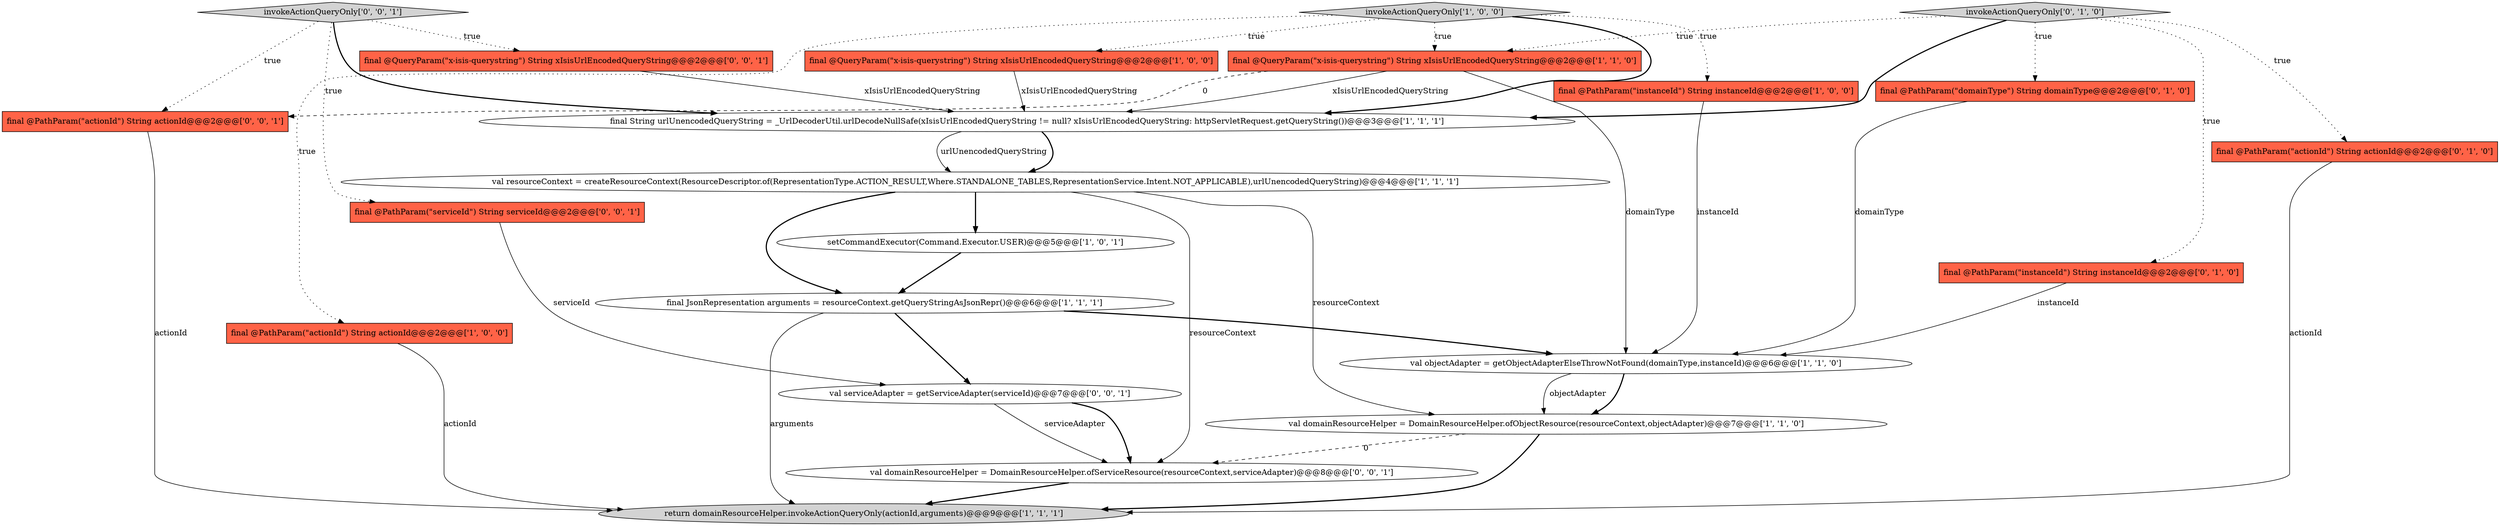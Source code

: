 digraph {
11 [style = filled, label = "invokeActionQueryOnly['1', '0', '0']", fillcolor = lightgray, shape = diamond image = "AAA0AAABBB1BBB"];
18 [style = filled, label = "invokeActionQueryOnly['0', '0', '1']", fillcolor = lightgray, shape = diamond image = "AAA0AAABBB3BBB"];
17 [style = filled, label = "val serviceAdapter = getServiceAdapter(serviceId)@@@7@@@['0', '0', '1']", fillcolor = white, shape = ellipse image = "AAA0AAABBB3BBB"];
4 [style = filled, label = "return domainResourceHelper.invokeActionQueryOnly(actionId,arguments)@@@9@@@['1', '1', '1']", fillcolor = lightgray, shape = ellipse image = "AAA0AAABBB1BBB"];
7 [style = filled, label = "val domainResourceHelper = DomainResourceHelper.ofObjectResource(resourceContext,objectAdapter)@@@7@@@['1', '1', '0']", fillcolor = white, shape = ellipse image = "AAA0AAABBB1BBB"];
20 [style = filled, label = "final @QueryParam(\"x-isis-querystring\") String xIsisUrlEncodedQueryString@@@2@@@['0', '0', '1']", fillcolor = tomato, shape = box image = "AAA0AAABBB3BBB"];
10 [style = filled, label = "final @QueryParam(\"x-isis-querystring\") String xIsisUrlEncodedQueryString@@@2@@@['1', '1', '0']", fillcolor = tomato, shape = box image = "AAA0AAABBB1BBB"];
12 [style = filled, label = "final @PathParam(\"domainType\") String domainType@@@2@@@['0', '1', '0']", fillcolor = tomato, shape = box image = "AAA0AAABBB2BBB"];
21 [style = filled, label = "final @PathParam(\"actionId\") String actionId@@@2@@@['0', '0', '1']", fillcolor = tomato, shape = box image = "AAA0AAABBB3BBB"];
5 [style = filled, label = "final @PathParam(\"actionId\") String actionId@@@2@@@['1', '0', '0']", fillcolor = tomato, shape = box image = "AAA0AAABBB1BBB"];
14 [style = filled, label = "final @PathParam(\"actionId\") String actionId@@@2@@@['0', '1', '0']", fillcolor = tomato, shape = box image = "AAA0AAABBB2BBB"];
1 [style = filled, label = "setCommandExecutor(Command.Executor.USER)@@@5@@@['1', '0', '1']", fillcolor = white, shape = ellipse image = "AAA0AAABBB1BBB"];
6 [style = filled, label = "final JsonRepresentation arguments = resourceContext.getQueryStringAsJsonRepr()@@@6@@@['1', '1', '1']", fillcolor = white, shape = ellipse image = "AAA0AAABBB1BBB"];
3 [style = filled, label = "final String urlUnencodedQueryString = _UrlDecoderUtil.urlDecodeNullSafe(xIsisUrlEncodedQueryString != null? xIsisUrlEncodedQueryString: httpServletRequest.getQueryString())@@@3@@@['1', '1', '1']", fillcolor = white, shape = ellipse image = "AAA0AAABBB1BBB"];
13 [style = filled, label = "final @PathParam(\"instanceId\") String instanceId@@@2@@@['0', '1', '0']", fillcolor = tomato, shape = box image = "AAA0AAABBB2BBB"];
2 [style = filled, label = "final @PathParam(\"instanceId\") String instanceId@@@2@@@['1', '0', '0']", fillcolor = tomato, shape = box image = "AAA0AAABBB1BBB"];
15 [style = filled, label = "invokeActionQueryOnly['0', '1', '0']", fillcolor = lightgray, shape = diamond image = "AAA0AAABBB2BBB"];
19 [style = filled, label = "val domainResourceHelper = DomainResourceHelper.ofServiceResource(resourceContext,serviceAdapter)@@@8@@@['0', '0', '1']", fillcolor = white, shape = ellipse image = "AAA0AAABBB3BBB"];
16 [style = filled, label = "final @PathParam(\"serviceId\") String serviceId@@@2@@@['0', '0', '1']", fillcolor = tomato, shape = box image = "AAA0AAABBB3BBB"];
0 [style = filled, label = "val resourceContext = createResourceContext(ResourceDescriptor.of(RepresentationType.ACTION_RESULT,Where.STANDALONE_TABLES,RepresentationService.Intent.NOT_APPLICABLE),urlUnencodedQueryString)@@@4@@@['1', '1', '1']", fillcolor = white, shape = ellipse image = "AAA0AAABBB1BBB"];
8 [style = filled, label = "final @QueryParam(\"x-isis-querystring\") String xIsisUrlEncodedQueryString@@@2@@@['1', '0', '0']", fillcolor = tomato, shape = box image = "AAA0AAABBB1BBB"];
9 [style = filled, label = "val objectAdapter = getObjectAdapterElseThrowNotFound(domainType,instanceId)@@@6@@@['1', '1', '0']", fillcolor = white, shape = ellipse image = "AAA0AAABBB1BBB"];
6->17 [style = bold, label=""];
12->9 [style = solid, label="domainType"];
18->3 [style = bold, label=""];
5->4 [style = solid, label="actionId"];
0->19 [style = solid, label="resourceContext"];
20->3 [style = solid, label="xIsisUrlEncodedQueryString"];
10->21 [style = dashed, label="0"];
2->9 [style = solid, label="instanceId"];
18->16 [style = dotted, label="true"];
0->6 [style = bold, label=""];
11->10 [style = dotted, label="true"];
10->9 [style = solid, label="domainType"];
18->21 [style = dotted, label="true"];
16->17 [style = solid, label="serviceId"];
15->10 [style = dotted, label="true"];
11->5 [style = dotted, label="true"];
10->3 [style = solid, label="xIsisUrlEncodedQueryString"];
7->4 [style = bold, label=""];
18->20 [style = dotted, label="true"];
15->14 [style = dotted, label="true"];
17->19 [style = solid, label="serviceAdapter"];
8->3 [style = solid, label="xIsisUrlEncodedQueryString"];
9->7 [style = bold, label=""];
15->3 [style = bold, label=""];
17->19 [style = bold, label=""];
0->7 [style = solid, label="resourceContext"];
3->0 [style = bold, label=""];
15->13 [style = dotted, label="true"];
21->4 [style = solid, label="actionId"];
11->2 [style = dotted, label="true"];
1->6 [style = bold, label=""];
14->4 [style = solid, label="actionId"];
11->3 [style = bold, label=""];
7->19 [style = dashed, label="0"];
0->1 [style = bold, label=""];
9->7 [style = solid, label="objectAdapter"];
15->12 [style = dotted, label="true"];
6->4 [style = solid, label="arguments"];
11->8 [style = dotted, label="true"];
3->0 [style = solid, label="urlUnencodedQueryString"];
19->4 [style = bold, label=""];
6->9 [style = bold, label=""];
13->9 [style = solid, label="instanceId"];
}
